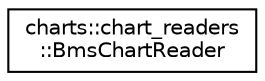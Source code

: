 digraph "Graphical Class Hierarchy"
{
 // LATEX_PDF_SIZE
  edge [fontname="Helvetica",fontsize="10",labelfontname="Helvetica",labelfontsize="10"];
  node [fontname="Helvetica",fontsize="10",shape=record];
  rankdir="LR";
  Node0 [label="charts::chart_readers\l::BmsChartReader",height=0.2,width=0.4,color="black", fillcolor="white", style="filled",URL="$classcharts_1_1chart__readers_1_1BmsChartReader.html",tooltip="Reads BMS charts."];
}
